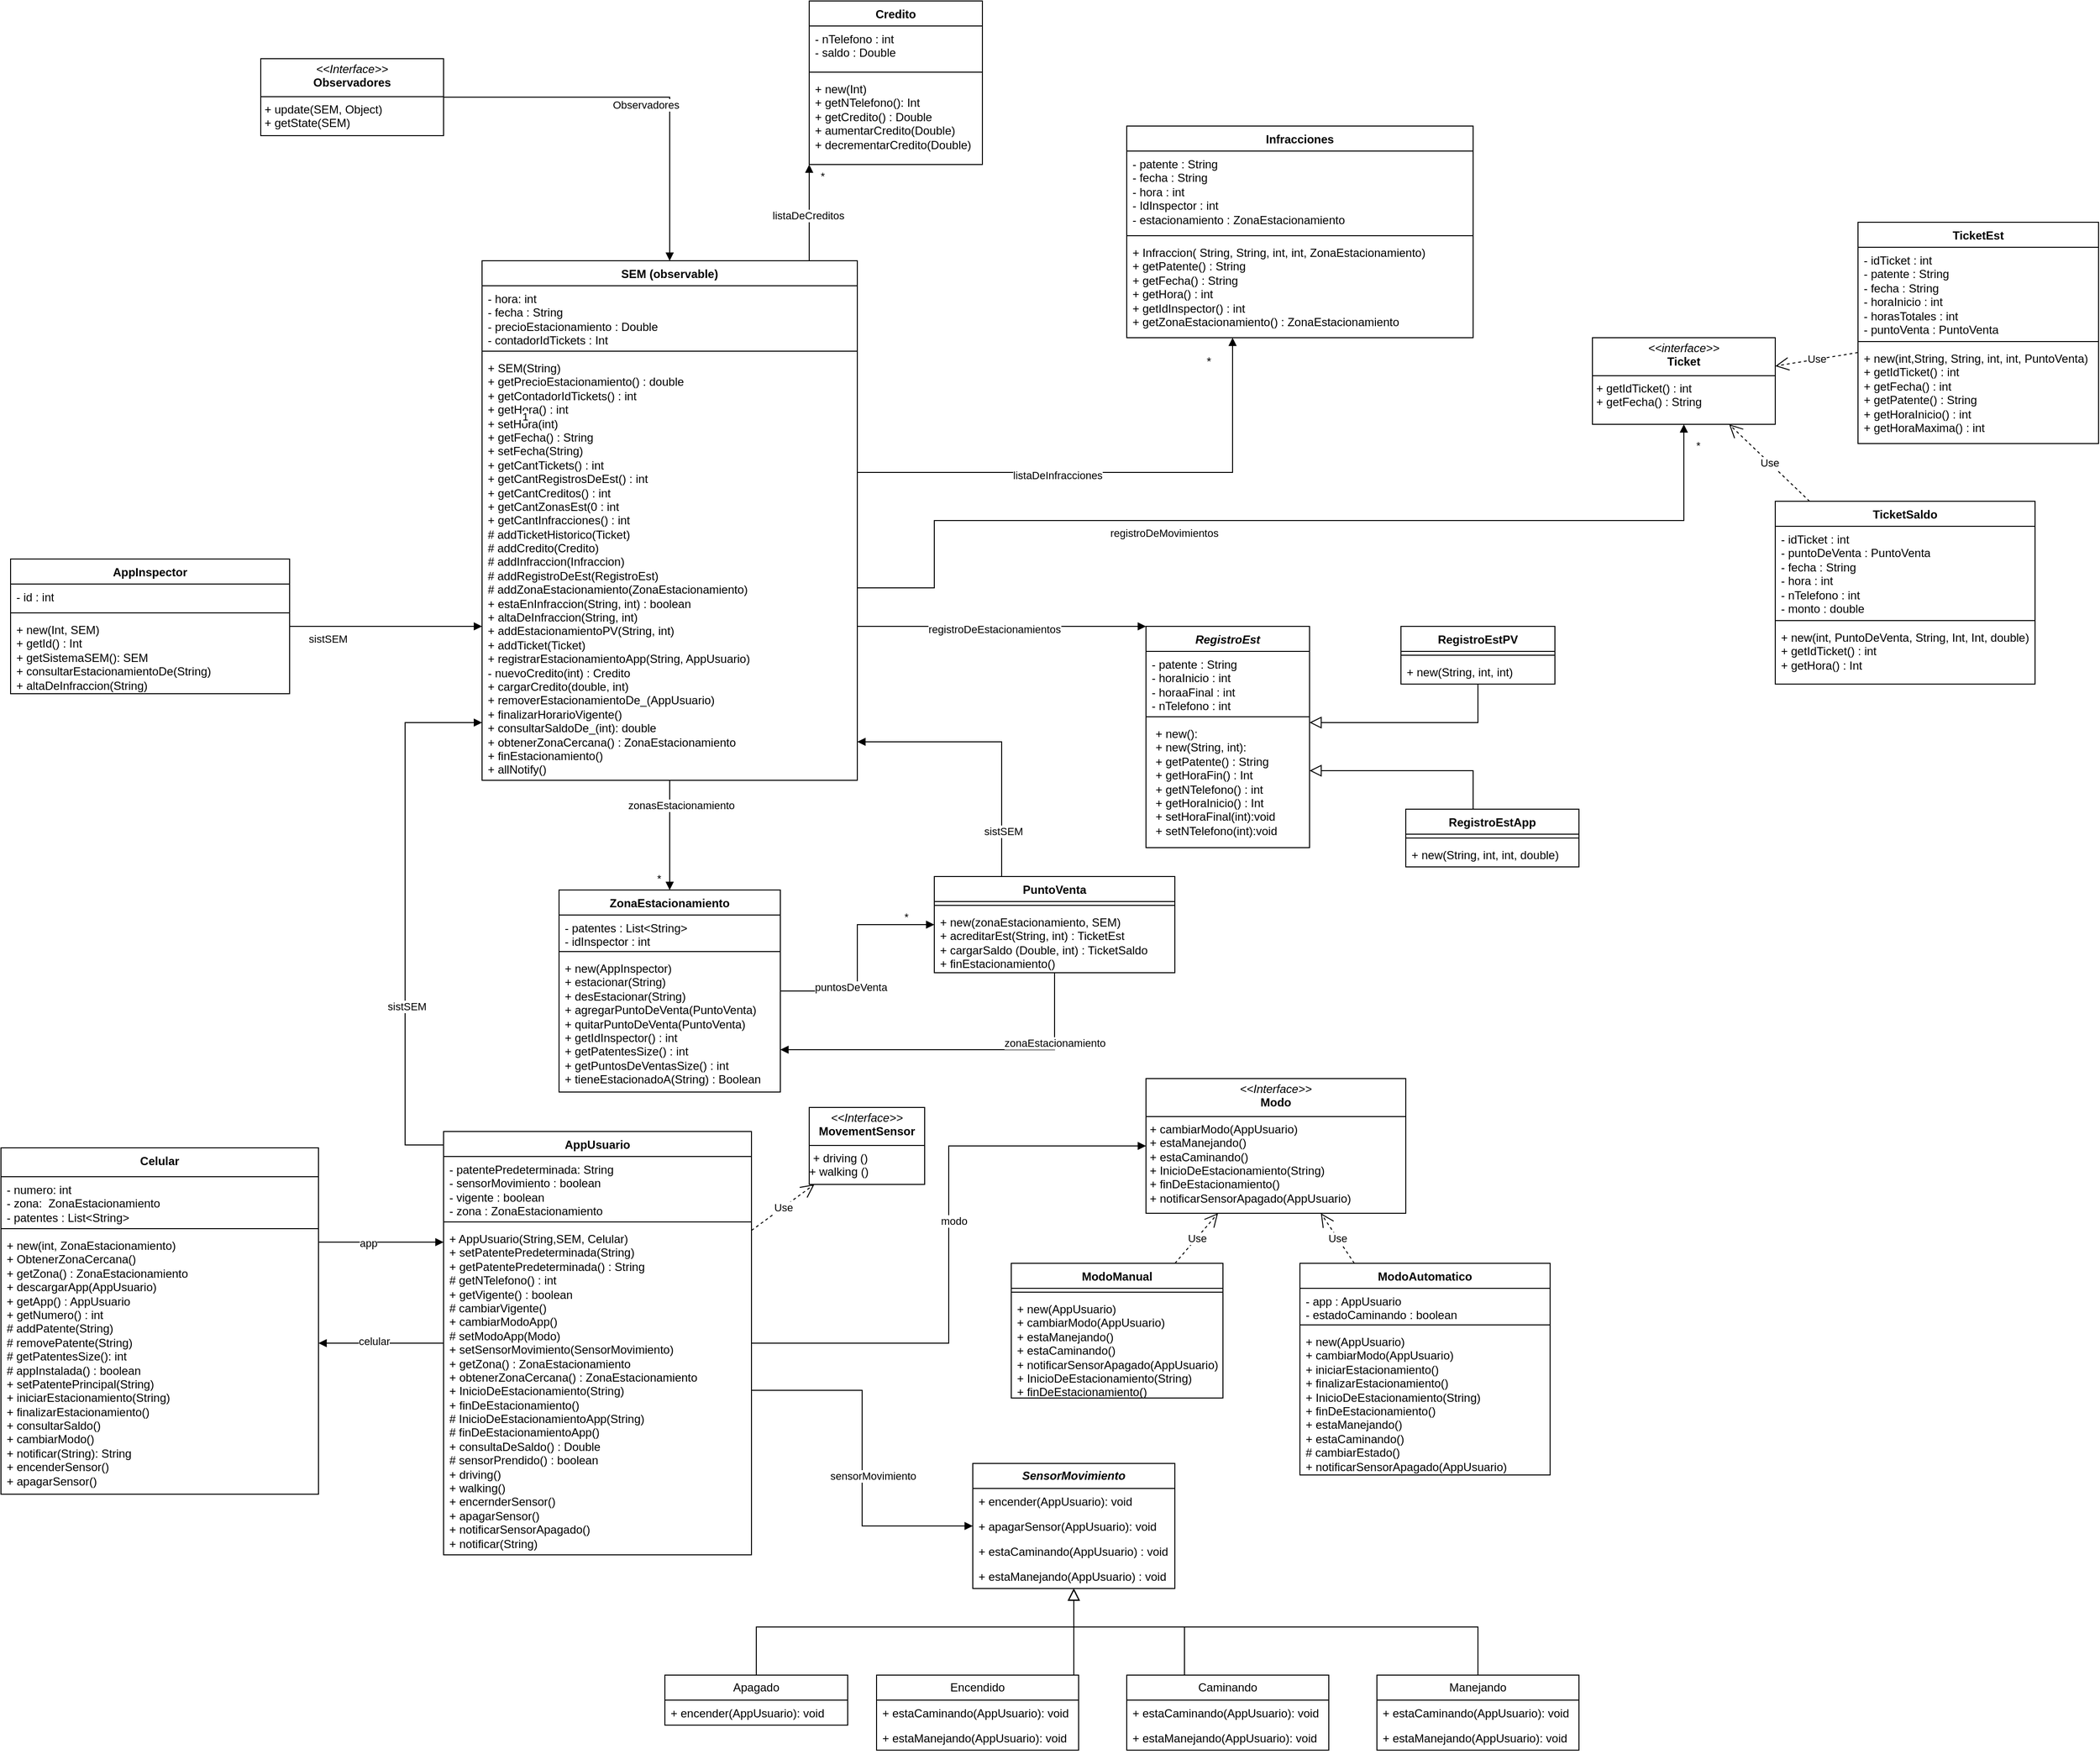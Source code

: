 <mxfile version="24.6.3" type="google">
  <diagram name="Página-1" id="XTu4WGka2R_DLcnF8r3q">
    <mxGraphModel grid="1" page="1" gridSize="10" guides="1" tooltips="1" connect="1" arrows="1" fold="1" pageScale="1" pageWidth="827" pageHeight="1169" math="0" shadow="0">
      <root>
        <mxCell id="0" />
        <mxCell id="1" parent="0" />
        <mxCell id="ymjxS3A1cUJD00krCVP6-1" value="ZonaEstacionamiento" style="swimlane;fontStyle=1;align=center;verticalAlign=top;childLayout=stackLayout;horizontal=1;startSize=26;horizontalStack=0;resizeParent=1;resizeParentMax=0;resizeLast=0;collapsible=1;marginBottom=0;whiteSpace=wrap;html=1;" vertex="1" parent="1">
          <mxGeometry x="580" y="444" width="230" height="210" as="geometry">
            <mxRectangle x="590" y="444" width="160" height="30" as="alternateBounds" />
          </mxGeometry>
        </mxCell>
        <mxCell id="ymjxS3A1cUJD00krCVP6-2" value="&lt;div&gt;&lt;span style=&quot;background-color: initial;&quot;&gt;- patentes : List&amp;lt;String&amp;gt;&amp;nbsp;&lt;/span&gt;&lt;br&gt;&lt;/div&gt;&lt;div&gt;&lt;span style=&quot;background-color: initial;&quot;&gt;- idInspector : int&lt;/span&gt;&lt;/div&gt;" style="text;strokeColor=none;fillColor=none;align=left;verticalAlign=top;spacingLeft=4;spacingRight=4;overflow=hidden;rotatable=0;points=[[0,0.5],[1,0.5]];portConstraint=eastwest;whiteSpace=wrap;html=1;" vertex="1" parent="ymjxS3A1cUJD00krCVP6-1">
          <mxGeometry y="26" width="230" height="34" as="geometry" />
        </mxCell>
        <mxCell id="ymjxS3A1cUJD00krCVP6-3" value="" style="line;strokeWidth=1;fillColor=none;align=left;verticalAlign=middle;spacingTop=-1;spacingLeft=3;spacingRight=3;rotatable=0;labelPosition=right;points=[];portConstraint=eastwest;strokeColor=inherit;" vertex="1" parent="ymjxS3A1cUJD00krCVP6-1">
          <mxGeometry y="60" width="230" height="8" as="geometry" />
        </mxCell>
        <mxCell id="ymjxS3A1cUJD00krCVP6-4" value="&lt;div&gt;+ new(AppInspector)&lt;/div&gt;+ estacionar(String)&lt;div&gt;+ desEstacionar(String)&lt;/div&gt;&lt;div&gt;+ agregarPuntoDeVenta(PuntoVenta)&lt;/div&gt;&lt;div&gt;+ quitarPuntoDeVenta(PuntoVenta)&lt;/div&gt;&lt;div&gt;+ getIdInspector() : int&lt;/div&gt;&lt;div&gt;+ getPatentesSize() : int&lt;/div&gt;&lt;div&gt;+ getPuntosDeVentasSize() : int&lt;/div&gt;&lt;div&gt;+ tieneEstacionadoA(String) : Boolean&amp;nbsp;&lt;/div&gt;" style="text;strokeColor=none;fillColor=none;align=left;verticalAlign=top;spacingLeft=4;spacingRight=4;overflow=hidden;rotatable=0;points=[[0,0.5],[1,0.5]];portConstraint=eastwest;whiteSpace=wrap;html=1;" vertex="1" parent="ymjxS3A1cUJD00krCVP6-1">
          <mxGeometry y="68" width="230" height="142" as="geometry" />
        </mxCell>
        <mxCell id="ymjxS3A1cUJD00krCVP6-5" value="PuntoVenta" style="swimlane;fontStyle=1;align=center;verticalAlign=top;childLayout=stackLayout;horizontal=1;startSize=26;horizontalStack=0;resizeParent=1;resizeParentMax=0;resizeLast=0;collapsible=1;marginBottom=0;whiteSpace=wrap;html=1;" vertex="1" parent="1">
          <mxGeometry x="970" y="430" width="250" height="100" as="geometry">
            <mxRectangle x="970" y="430" width="100" height="30" as="alternateBounds" />
          </mxGeometry>
        </mxCell>
        <mxCell id="ymjxS3A1cUJD00krCVP6-7" value="" style="line;strokeWidth=1;fillColor=none;align=left;verticalAlign=middle;spacingTop=-1;spacingLeft=3;spacingRight=3;rotatable=0;labelPosition=right;points=[];portConstraint=eastwest;strokeColor=inherit;" vertex="1" parent="ymjxS3A1cUJD00krCVP6-5">
          <mxGeometry y="26" width="250" height="8" as="geometry" />
        </mxCell>
        <mxCell id="ymjxS3A1cUJD00krCVP6-8" value="&lt;div&gt;+ new(zonaEstacionamiento, SEM)&lt;/div&gt;+ acreditarEst(String, int) : TicketEst&lt;div&gt;+ cargarSaldo (Double, int) : TicketSaldo&lt;/div&gt;&lt;div&gt;+ finEstacionamiento()&lt;/div&gt;" style="text;strokeColor=none;fillColor=none;align=left;verticalAlign=top;spacingLeft=4;spacingRight=4;overflow=hidden;rotatable=0;points=[[0,0.5],[1,0.5]];portConstraint=eastwest;whiteSpace=wrap;html=1;" vertex="1" parent="ymjxS3A1cUJD00krCVP6-5">
          <mxGeometry y="34" width="250" height="66" as="geometry" />
        </mxCell>
        <mxCell id="ymjxS3A1cUJD00krCVP6-9" value="AppUsuario" style="swimlane;fontStyle=1;align=center;verticalAlign=top;childLayout=stackLayout;horizontal=1;startSize=26;horizontalStack=0;resizeParent=1;resizeParentMax=0;resizeLast=0;collapsible=1;marginBottom=0;whiteSpace=wrap;html=1;" vertex="1" parent="1">
          <mxGeometry x="460" y="695" width="320" height="440" as="geometry">
            <mxRectangle x="480" y="654" width="100" height="30" as="alternateBounds" />
          </mxGeometry>
        </mxCell>
        <mxCell id="ymjxS3A1cUJD00krCVP6-10" value="&lt;div&gt;- patentePredeterminada: String&lt;/div&gt;&lt;div&gt;- sensorMovimiento : boolean&lt;/div&gt;&lt;div&gt;- vigente : boolean&lt;/div&gt;&lt;div&gt;- zona : ZonaEstacionamiento&lt;/div&gt;" style="text;strokeColor=none;fillColor=none;align=left;verticalAlign=top;spacingLeft=4;spacingRight=4;overflow=hidden;rotatable=0;points=[[0,0.5],[1,0.5]];portConstraint=eastwest;whiteSpace=wrap;html=1;" vertex="1" parent="ymjxS3A1cUJD00krCVP6-9">
          <mxGeometry y="26" width="320" height="64" as="geometry" />
        </mxCell>
        <mxCell id="ymjxS3A1cUJD00krCVP6-11" value="" style="line;strokeWidth=1;fillColor=none;align=left;verticalAlign=middle;spacingTop=-1;spacingLeft=3;spacingRight=3;rotatable=0;labelPosition=right;points=[];portConstraint=eastwest;strokeColor=inherit;" vertex="1" parent="ymjxS3A1cUJD00krCVP6-9">
          <mxGeometry y="90" width="320" height="8" as="geometry" />
        </mxCell>
        <mxCell id="ymjxS3A1cUJD00krCVP6-12" value="+ AppUsuario(String,SEM, Celular)&amp;nbsp;&lt;div&gt;&lt;div&gt;+ setPatentePredeterminada(String)&lt;/div&gt;&lt;div&gt;+ getPatentePredeterminada() : String&lt;/div&gt;&lt;div&gt;# getNTelefono() : int&amp;nbsp;&lt;/div&gt;&lt;div&gt;+ getVigente() : boolean&lt;/div&gt;&lt;div&gt;# cambiarVigente()&lt;/div&gt;&lt;div&gt;+ cambiarModoApp()&amp;nbsp;&lt;br&gt;&lt;/div&gt;&lt;div&gt;# setModoApp(Modo)&lt;/div&gt;&lt;div&gt;+ setSensorMovimiento(SensorMovimiento)&lt;/div&gt;&lt;div&gt;+ getZona() : ZonaEstacionamiento&lt;/div&gt;&lt;div&gt;+ obtenerZonaCercana() : ZonaEstacionamiento&lt;/div&gt;&lt;div&gt;+ InicioDeEstacionamiento(String)&lt;br&gt;+ finDeEstacionamiento()&amp;nbsp;&lt;/div&gt;&lt;div&gt;# InicioDeEstacionamientoApp(String)&lt;br&gt;# finDeEstacionamientoApp()&amp;nbsp;&lt;br&gt;&lt;div&gt;&lt;div&gt;+ consultaDeSaldo() : Double&lt;/div&gt;&lt;div&gt;# sensorPrendido() : boolean&lt;/div&gt;&lt;div&gt;+ driving()&lt;/div&gt;&lt;div&gt;+ walking()&lt;/div&gt;&lt;div&gt;+ encernderSensor()&lt;/div&gt;&lt;div&gt;+ apagarSensor()&lt;/div&gt;&lt;div&gt;+ notificarSensorApagado()&lt;/div&gt;&lt;div&gt;+ notificar(String)&lt;/div&gt;&lt;div&gt;&lt;br&gt;&lt;/div&gt;&lt;div&gt;&lt;br&gt;&lt;/div&gt;&lt;div&gt;&lt;br&gt;&lt;/div&gt;&lt;/div&gt;&lt;/div&gt;&lt;/div&gt;" style="text;strokeColor=none;fillColor=none;align=left;verticalAlign=top;spacingLeft=4;spacingRight=4;overflow=hidden;rotatable=0;points=[[0,0.5],[1,0.5]];portConstraint=eastwest;whiteSpace=wrap;html=1;" vertex="1" parent="ymjxS3A1cUJD00krCVP6-9">
          <mxGeometry y="98" width="320" height="342" as="geometry" />
        </mxCell>
        <mxCell id="ymjxS3A1cUJD00krCVP6-13" value="SEM (observable)" style="swimlane;fontStyle=1;align=center;verticalAlign=top;childLayout=stackLayout;horizontal=1;startSize=26;horizontalStack=0;resizeParent=1;resizeParentMax=0;resizeLast=0;collapsible=1;marginBottom=0;whiteSpace=wrap;html=1;" vertex="1" parent="1">
          <mxGeometry x="500" y="-210" width="390" height="540" as="geometry" />
        </mxCell>
        <mxCell id="ymjxS3A1cUJD00krCVP6-14" value="&lt;div&gt;&lt;span style=&quot;background-color: initial;&quot;&gt;- hora: int&lt;/span&gt;&lt;br&gt;&lt;/div&gt;&lt;div&gt;- fecha : String&lt;/div&gt;&lt;div&gt;- precioEstacionamiento : Double&lt;/div&gt;&lt;div&gt;- contadorIdTickets : Int&lt;/div&gt;&lt;div&gt;&amp;nbsp;&lt;/div&gt;&lt;div&gt;&lt;br&gt;&lt;/div&gt;&lt;div&gt;&lt;span style=&quot;background-color: initial;&quot;&gt;&lt;br&gt;&lt;/span&gt;&lt;br&gt;&lt;/div&gt;" style="text;strokeColor=none;fillColor=none;align=left;verticalAlign=top;spacingLeft=4;spacingRight=4;overflow=hidden;rotatable=0;points=[[0,0.5],[1,0.5]];portConstraint=eastwest;whiteSpace=wrap;html=1;" vertex="1" parent="ymjxS3A1cUJD00krCVP6-13">
          <mxGeometry y="26" width="390" height="64" as="geometry" />
        </mxCell>
        <mxCell id="ymjxS3A1cUJD00krCVP6-15" value="" style="line;strokeWidth=1;fillColor=none;align=left;verticalAlign=middle;spacingTop=-1;spacingLeft=3;spacingRight=3;rotatable=0;labelPosition=right;points=[];portConstraint=eastwest;strokeColor=inherit;" vertex="1" parent="ymjxS3A1cUJD00krCVP6-13">
          <mxGeometry y="90" width="390" height="8" as="geometry" />
        </mxCell>
        <mxCell id="ymjxS3A1cUJD00krCVP6-16" value="&lt;div&gt;+ SEM(String)&lt;/div&gt;&lt;div&gt;+ getPrecioEstacionamiento() : double&lt;/div&gt;&lt;div&gt;+ getContadorIdTickets() : int&lt;/div&gt;&lt;div&gt;+ getHora() : int&lt;/div&gt;&lt;div&gt;+ setHora(int)&lt;br&gt;&lt;/div&gt;&lt;div&gt;+ getFecha() : String&lt;/div&gt;&lt;div&gt;+ setFecha(String)&lt;/div&gt;&lt;div&gt;+ getCantTickets() : int&lt;/div&gt;&lt;div&gt;+ getCantRegistrosDeEst() : int&lt;/div&gt;&lt;div&gt;+ getCantCreditos() : int&lt;/div&gt;&lt;div&gt;+ getCantZonasEst(0 : int&lt;/div&gt;&lt;div&gt;+ getCantInfracciones() : int&lt;/div&gt;&lt;div&gt;# addTicketHistorico(Ticket)&lt;/div&gt;&lt;div&gt;# addCredito(Credito)&lt;/div&gt;&lt;div&gt;# addInfraccion(Infraccion)&lt;/div&gt;&lt;div&gt;# addRegistroDeEst(RegistroEst)&lt;/div&gt;&lt;div&gt;# addZonaEstacionamiento(ZonaEstacionamiento)&lt;/div&gt;&lt;div&gt;+ estaEnInfraccion(String, int) : boolean&lt;/div&gt;&lt;div&gt;+ altaDeInfraccion(String, int)&lt;/div&gt;&lt;div&gt;+ addEstacionamientoPV(String, int)&lt;/div&gt;&lt;div&gt;+ addTicket(Ticket)&lt;/div&gt;&lt;div&gt;+ registrarEstacionamientoApp(String, AppUsuario)&lt;/div&gt;&lt;div&gt;- nuevoCredito(int) : Credito&lt;/div&gt;&lt;div&gt;+ cargarCredito(double, int)&lt;/div&gt;&lt;div&gt;+ removerEstacionamientoDe_(AppUsuario)&lt;/div&gt;&lt;div&gt;+ finalizarHorarioVigente()&lt;/div&gt;&lt;div&gt;+ consultarSaldoDe_(int): double&lt;/div&gt;&lt;div&gt;+ obtenerZonaCercana() : ZonaEstacionamiento&lt;/div&gt;&lt;div&gt;+ finEstacionamiento()&lt;/div&gt;&lt;div&gt;+ allNotify()&lt;/div&gt;" style="text;strokeColor=none;fillColor=none;align=left;verticalAlign=top;spacingLeft=4;spacingRight=4;overflow=hidden;rotatable=0;points=[[0,0.5],[1,0.5]];portConstraint=eastwest;whiteSpace=wrap;html=1;" vertex="1" parent="ymjxS3A1cUJD00krCVP6-13">
          <mxGeometry y="98" width="390" height="442" as="geometry" />
        </mxCell>
        <mxCell id="ymjxS3A1cUJD00krCVP6-26" value="Infracciones" style="swimlane;fontStyle=1;align=center;verticalAlign=top;childLayout=stackLayout;horizontal=1;startSize=26;horizontalStack=0;resizeParent=1;resizeParentMax=0;resizeLast=0;collapsible=1;marginBottom=0;whiteSpace=wrap;html=1;" vertex="1" parent="1">
          <mxGeometry x="1170" y="-350" width="360" height="220" as="geometry">
            <mxRectangle x="1061" y="-100" width="110" height="30" as="alternateBounds" />
          </mxGeometry>
        </mxCell>
        <mxCell id="ymjxS3A1cUJD00krCVP6-27" value="&lt;div&gt;- patente : String&lt;/div&gt;&lt;div&gt;&lt;span style=&quot;background-color: initial;&quot;&gt;- fecha : String&amp;nbsp;&lt;/span&gt;&lt;/div&gt;&lt;div&gt;- hora : int&lt;/div&gt;&lt;div&gt;- IdInspector : int&lt;/div&gt;&lt;div&gt;- estacionamiento : ZonaEstacionamiento&lt;/div&gt;" style="text;strokeColor=none;fillColor=none;align=left;verticalAlign=top;spacingLeft=4;spacingRight=4;overflow=hidden;rotatable=0;points=[[0,0.5],[1,0.5]];portConstraint=eastwest;whiteSpace=wrap;html=1;" vertex="1" parent="ymjxS3A1cUJD00krCVP6-26">
          <mxGeometry y="26" width="360" height="84" as="geometry" />
        </mxCell>
        <mxCell id="ymjxS3A1cUJD00krCVP6-28" value="" style="line;strokeWidth=1;fillColor=none;align=left;verticalAlign=middle;spacingTop=-1;spacingLeft=3;spacingRight=3;rotatable=0;labelPosition=right;points=[];portConstraint=eastwest;strokeColor=inherit;" vertex="1" parent="ymjxS3A1cUJD00krCVP6-26">
          <mxGeometry y="110" width="360" height="8" as="geometry" />
        </mxCell>
        <mxCell id="ymjxS3A1cUJD00krCVP6-29" value="+ Infraccion( String, String, int, int, ZonaEstacionamiento)&lt;div&gt;+ getPatente() : String&lt;/div&gt;&lt;div&gt;+ getFecha() : String&lt;/div&gt;&lt;div&gt;+ getHora() : int&lt;/div&gt;&lt;div&gt;+ getIdInspector() : int&lt;/div&gt;&lt;div&gt;+ getZonaEstacionamiento() : ZonaEstacionamiento&lt;/div&gt;" style="text;strokeColor=none;fillColor=none;align=left;verticalAlign=top;spacingLeft=4;spacingRight=4;overflow=hidden;rotatable=0;points=[[0,0.5],[1,0.5]];portConstraint=eastwest;whiteSpace=wrap;html=1;" vertex="1" parent="ymjxS3A1cUJD00krCVP6-26">
          <mxGeometry y="118" width="360" height="102" as="geometry" />
        </mxCell>
        <mxCell id="ymjxS3A1cUJD00krCVP6-56" value="Celular" style="swimlane;fontStyle=1;align=center;verticalAlign=top;childLayout=stackLayout;horizontal=1;startSize=30;horizontalStack=0;resizeParent=1;resizeParentMax=0;resizeLast=0;collapsible=1;marginBottom=0;whiteSpace=wrap;html=1;" vertex="1" parent="1">
          <mxGeometry y="712" width="330" height="360" as="geometry">
            <mxRectangle y="712" width="80" height="30" as="alternateBounds" />
          </mxGeometry>
        </mxCell>
        <mxCell id="ymjxS3A1cUJD00krCVP6-57" value="- numero: int&lt;div&gt;- zona:&amp;nbsp; ZonaEstacionamiento&lt;/div&gt;&lt;div&gt;- patentes : List&amp;lt;String&amp;gt;&lt;/div&gt;" style="text;strokeColor=none;fillColor=none;align=left;verticalAlign=top;spacingLeft=4;spacingRight=4;overflow=hidden;rotatable=0;points=[[0,0.5],[1,0.5]];portConstraint=eastwest;whiteSpace=wrap;html=1;" vertex="1" parent="ymjxS3A1cUJD00krCVP6-56">
          <mxGeometry y="30" width="330" height="50" as="geometry" />
        </mxCell>
        <mxCell id="ymjxS3A1cUJD00krCVP6-58" value="" style="line;strokeWidth=1;fillColor=none;align=left;verticalAlign=middle;spacingTop=-1;spacingLeft=3;spacingRight=3;rotatable=0;labelPosition=right;points=[];portConstraint=eastwest;strokeColor=inherit;" vertex="1" parent="ymjxS3A1cUJD00krCVP6-56">
          <mxGeometry y="80" width="330" height="8" as="geometry" />
        </mxCell>
        <mxCell id="ymjxS3A1cUJD00krCVP6-59" value="+ new(int, ZonaEstacionamiento)&lt;div&gt;+ ObtenerZonaCercana()&lt;/div&gt;&lt;div&gt;+ getZona() : ZonaEstacionamiento&lt;/div&gt;&lt;div&gt;+ descargarApp(AppUsuario)&lt;/div&gt;&lt;div&gt;+ getApp() : AppUsuario&lt;/div&gt;&lt;div&gt;+ getNumero() : int&lt;/div&gt;&lt;div&gt;# addPatente(String)&amp;nbsp;&lt;/div&gt;&lt;div&gt;# removePatente(String)&lt;/div&gt;&lt;div&gt;# getPatentesSize(): int&lt;/div&gt;&lt;div&gt;# appInstalada() : boolean&lt;/div&gt;&lt;div&gt;+ setPatentePrincipal(String)&lt;/div&gt;&lt;div&gt;+ iniciarEstacionamiento(String)&amp;nbsp;&lt;/div&gt;&lt;div&gt;+ finalizarEstacionamiento()&lt;/div&gt;&lt;div&gt;+ consultarSaldo()&lt;/div&gt;&lt;div&gt;+ cambiarModo()&lt;/div&gt;&lt;div&gt;+ notificar(String): String&lt;/div&gt;&lt;div&gt;+ encenderSensor()&lt;/div&gt;&lt;div&gt;+ apagarSensor()&lt;/div&gt;&lt;div&gt;&lt;br&gt;&lt;/div&gt;" style="text;strokeColor=none;fillColor=none;align=left;verticalAlign=top;spacingLeft=4;spacingRight=4;overflow=hidden;rotatable=0;points=[[0,0.5],[1,0.5]];portConstraint=eastwest;whiteSpace=wrap;html=1;" vertex="1" parent="ymjxS3A1cUJD00krCVP6-56">
          <mxGeometry y="88" width="330" height="272" as="geometry" />
        </mxCell>
        <mxCell id="ymjxS3A1cUJD00krCVP6-62" value="app" style="endArrow=block;endFill=1;html=1;edgeStyle=orthogonalEdgeStyle;align=left;verticalAlign=top;rounded=0;" edge="1" parent="1" source="ymjxS3A1cUJD00krCVP6-56" target="ymjxS3A1cUJD00krCVP6-9">
          <mxGeometry x="-0.375" y="12" relative="1" as="geometry">
            <mxPoint x="240" y="557" as="sourcePoint" />
            <mxPoint x="280" y="870" as="targetPoint" />
            <mxPoint as="offset" />
            <Array as="points">
              <mxPoint x="440" y="810" />
              <mxPoint x="440" y="810" />
            </Array>
          </mxGeometry>
        </mxCell>
        <mxCell id="ymjxS3A1cUJD00krCVP6-104" value="ModoAutomatico" style="swimlane;fontStyle=1;align=center;verticalAlign=top;childLayout=stackLayout;horizontal=1;startSize=26;horizontalStack=0;resizeParent=1;resizeParentMax=0;resizeLast=0;collapsible=1;marginBottom=0;whiteSpace=wrap;html=1;" vertex="1" parent="1">
          <mxGeometry x="1350" y="832" width="260" height="220" as="geometry">
            <mxRectangle x="1270" y="940" width="130" height="30" as="alternateBounds" />
          </mxGeometry>
        </mxCell>
        <mxCell id="ymjxS3A1cUJD00krCVP6-105" value="- app : AppUsuario&lt;div&gt;- estadoCaminando : boolean&lt;/div&gt;" style="text;strokeColor=none;fillColor=none;align=left;verticalAlign=top;spacingLeft=4;spacingRight=4;overflow=hidden;rotatable=0;points=[[0,0.5],[1,0.5]];portConstraint=eastwest;whiteSpace=wrap;html=1;" vertex="1" parent="ymjxS3A1cUJD00krCVP6-104">
          <mxGeometry y="26" width="260" height="34" as="geometry" />
        </mxCell>
        <mxCell id="ymjxS3A1cUJD00krCVP6-106" value="" style="line;strokeWidth=1;fillColor=none;align=left;verticalAlign=middle;spacingTop=-1;spacingLeft=3;spacingRight=3;rotatable=0;labelPosition=right;points=[];portConstraint=eastwest;strokeColor=inherit;" vertex="1" parent="ymjxS3A1cUJD00krCVP6-104">
          <mxGeometry y="60" width="260" height="8" as="geometry" />
        </mxCell>
        <mxCell id="ymjxS3A1cUJD00krCVP6-107" value="&lt;div&gt;+ new(AppUsuario)&lt;/div&gt;+ cambiarModo(AppUsuario)&lt;div&gt;+ iniciarEstacionamiento()&lt;/div&gt;&lt;div&gt;+ finalizarEstacionamiento()&lt;/div&gt;&lt;div&gt;+ InicioDeEstacionamiento(String)&lt;br&gt;+ finDeEstacionamiento()&amp;nbsp;&lt;br&gt;&lt;/div&gt;&lt;div&gt;+ estaManejando()&lt;/div&gt;&lt;div&gt;+ estaCaminando()&lt;/div&gt;&lt;div&gt;# cambiarEstado()&lt;/div&gt;&lt;div&gt;+ notificarSensorApagado(AppUsuario)&lt;/div&gt;" style="text;strokeColor=none;fillColor=none;align=left;verticalAlign=top;spacingLeft=4;spacingRight=4;overflow=hidden;rotatable=0;points=[[0,0.5],[1,0.5]];portConstraint=eastwest;whiteSpace=wrap;html=1;" vertex="1" parent="ymjxS3A1cUJD00krCVP6-104">
          <mxGeometry y="68" width="260" height="152" as="geometry" />
        </mxCell>
        <mxCell id="ymjxS3A1cUJD00krCVP6-108" value="ModoManual" style="swimlane;fontStyle=1;align=center;verticalAlign=top;childLayout=stackLayout;horizontal=1;startSize=26;horizontalStack=0;resizeParent=1;resizeParentMax=0;resizeLast=0;collapsible=1;marginBottom=0;whiteSpace=wrap;html=1;" vertex="1" parent="1">
          <mxGeometry x="1050" y="832" width="220" height="140" as="geometry">
            <mxRectangle x="1010" y="940" width="110" height="30" as="alternateBounds" />
          </mxGeometry>
        </mxCell>
        <mxCell id="ymjxS3A1cUJD00krCVP6-110" value="" style="line;strokeWidth=1;fillColor=none;align=left;verticalAlign=middle;spacingTop=-1;spacingLeft=3;spacingRight=3;rotatable=0;labelPosition=right;points=[];portConstraint=eastwest;strokeColor=inherit;" vertex="1" parent="ymjxS3A1cUJD00krCVP6-108">
          <mxGeometry y="26" width="220" height="8" as="geometry" />
        </mxCell>
        <mxCell id="ymjxS3A1cUJD00krCVP6-111" value="&lt;div&gt;+ new(AppUsuario)&lt;/div&gt;+ cambiarModo(AppUsuario)&amp;nbsp;&lt;div&gt;+ estaManejando()&lt;/div&gt;&lt;div&gt;+ estaCaminando()&lt;/div&gt;&lt;div&gt;+ notificarSensorApagado(AppUsuario)&lt;/div&gt;&lt;div&gt;+ InicioDeEstacionamiento(String)&lt;br&gt;+ finDeEstacionamiento()&amp;nbsp;&lt;br&gt;&lt;/div&gt;&lt;div&gt;&lt;br&gt;&lt;/div&gt;" style="text;strokeColor=none;fillColor=none;align=left;verticalAlign=top;spacingLeft=4;spacingRight=4;overflow=hidden;rotatable=0;points=[[0,0.5],[1,0.5]];portConstraint=eastwest;whiteSpace=wrap;html=1;" vertex="1" parent="ymjxS3A1cUJD00krCVP6-108">
          <mxGeometry y="34" width="220" height="106" as="geometry" />
        </mxCell>
        <mxCell id="ymjxS3A1cUJD00krCVP6-114" value="Use" style="endArrow=open;endSize=12;dashed=1;html=1;rounded=0;" edge="1" parent="1" source="ymjxS3A1cUJD00krCVP6-104" target="2Z8lgZ3xPC7rbtyNmIxr-1">
          <mxGeometry width="160" relative="1" as="geometry">
            <mxPoint x="890" y="900" as="sourcePoint" />
            <mxPoint x="1030" y="724.1" as="targetPoint" />
          </mxGeometry>
        </mxCell>
        <mxCell id="ymjxS3A1cUJD00krCVP6-117" value="Use" style="endArrow=open;endSize=12;dashed=1;html=1;rounded=0;" edge="1" parent="1" source="ymjxS3A1cUJD00krCVP6-108" target="2Z8lgZ3xPC7rbtyNmIxr-1">
          <mxGeometry width="160" relative="1" as="geometry">
            <mxPoint x="1080" y="845" as="sourcePoint" />
            <mxPoint x="1006.667" y="770" as="targetPoint" />
          </mxGeometry>
        </mxCell>
        <mxCell id="ymjxS3A1cUJD00krCVP6-118" value="modo" style="endArrow=block;endFill=1;html=1;edgeStyle=orthogonalEdgeStyle;align=left;verticalAlign=top;rounded=0;" edge="1" parent="1" source="ymjxS3A1cUJD00krCVP6-9" target="2Z8lgZ3xPC7rbtyNmIxr-1">
          <mxGeometry x="0.122" y="10" relative="1" as="geometry">
            <mxPoint x="540" y="968.25" as="sourcePoint" />
            <mxPoint x="975" y="720" as="targetPoint" />
            <mxPoint as="offset" />
          </mxGeometry>
        </mxCell>
        <mxCell id="ymjxS3A1cUJD00krCVP6-125" value="AppInspector" style="swimlane;fontStyle=1;align=center;verticalAlign=top;childLayout=stackLayout;horizontal=1;startSize=26;horizontalStack=0;resizeParent=1;resizeParentMax=0;resizeLast=0;collapsible=1;marginBottom=0;whiteSpace=wrap;html=1;" vertex="1" parent="1">
          <mxGeometry x="10" y="100" width="290" height="140" as="geometry">
            <mxRectangle x="10" y="100" width="110" height="30" as="alternateBounds" />
          </mxGeometry>
        </mxCell>
        <mxCell id="ymjxS3A1cUJD00krCVP6-126" value="- id : int" style="text;strokeColor=none;fillColor=none;align=left;verticalAlign=top;spacingLeft=4;spacingRight=4;overflow=hidden;rotatable=0;points=[[0,0.5],[1,0.5]];portConstraint=eastwest;whiteSpace=wrap;html=1;" vertex="1" parent="ymjxS3A1cUJD00krCVP6-125">
          <mxGeometry y="26" width="290" height="26" as="geometry" />
        </mxCell>
        <mxCell id="ymjxS3A1cUJD00krCVP6-127" value="" style="line;strokeWidth=1;fillColor=none;align=left;verticalAlign=middle;spacingTop=-1;spacingLeft=3;spacingRight=3;rotatable=0;labelPosition=right;points=[];portConstraint=eastwest;strokeColor=inherit;" vertex="1" parent="ymjxS3A1cUJD00krCVP6-125">
          <mxGeometry y="52" width="290" height="8" as="geometry" />
        </mxCell>
        <mxCell id="ymjxS3A1cUJD00krCVP6-128" value="&lt;div&gt;+ new(Int, SEM)&lt;/div&gt;&lt;div&gt;+ getId() : Int&lt;/div&gt;&lt;div&gt;+ getSistemaSEM(): SEM&amp;nbsp;&lt;/div&gt;+ consultarEstacionamientoDe(String)&lt;div&gt;+ altaDeInfraccion(String)&lt;/div&gt;" style="text;strokeColor=none;fillColor=none;align=left;verticalAlign=top;spacingLeft=4;spacingRight=4;overflow=hidden;rotatable=0;points=[[0,0.5],[1,0.5]];portConstraint=eastwest;whiteSpace=wrap;html=1;" vertex="1" parent="ymjxS3A1cUJD00krCVP6-125">
          <mxGeometry y="60" width="290" height="80" as="geometry" />
        </mxCell>
        <mxCell id="kQ1EB0cBo9DeVX5bIxho-15" value="puntosDeVenta" style="endArrow=block;endFill=1;html=1;edgeStyle=orthogonalEdgeStyle;align=left;verticalAlign=top;rounded=0;" edge="1" parent="1" source="ymjxS3A1cUJD00krCVP6-1" target="ymjxS3A1cUJD00krCVP6-5">
          <mxGeometry x="-0.701" y="17" relative="1" as="geometry">
            <mxPoint x="870" y="450" as="sourcePoint" />
            <mxPoint x="1030" y="450" as="targetPoint" />
            <mxPoint as="offset" />
          </mxGeometry>
        </mxCell>
        <mxCell id="kQ1EB0cBo9DeVX5bIxho-16" value="*" style="edgeLabel;resizable=0;html=1;align=left;verticalAlign=bottom;" connectable="0" vertex="1" parent="kQ1EB0cBo9DeVX5bIxho-15">
          <mxGeometry x="-1" relative="1" as="geometry">
            <mxPoint x="127" y="-69" as="offset" />
          </mxGeometry>
        </mxCell>
        <mxCell id="3sAxBhhQF27HXUwX9-L7-9" value="sistSEM" style="endArrow=block;endFill=1;html=1;edgeStyle=orthogonalEdgeStyle;align=left;verticalAlign=top;rounded=0;" edge="1" parent="1" source="ymjxS3A1cUJD00krCVP6-125" target="ymjxS3A1cUJD00krCVP6-13">
          <mxGeometry x="-0.818" relative="1" as="geometry">
            <mxPoint x="300" y="400" as="sourcePoint" />
            <mxPoint x="340" y="330" as="targetPoint" />
            <Array as="points">
              <mxPoint x="420" y="170" />
              <mxPoint x="420" y="170" />
            </Array>
            <mxPoint as="offset" />
          </mxGeometry>
        </mxCell>
        <mxCell id="3sAxBhhQF27HXUwX9-L7-10" value="1" style="edgeLabel;resizable=0;html=1;align=left;verticalAlign=bottom;" connectable="0" vertex="1" parent="3sAxBhhQF27HXUwX9-L7-9">
          <mxGeometry x="-1" relative="1" as="geometry">
            <mxPoint x="240" y="-210" as="offset" />
          </mxGeometry>
        </mxCell>
        <mxCell id="3sAxBhhQF27HXUwX9-L7-15" value="registroDeMovimientos" style="endArrow=block;endFill=1;html=1;edgeStyle=orthogonalEdgeStyle;align=left;verticalAlign=top;rounded=0;" edge="1" parent="1" source="ymjxS3A1cUJD00krCVP6-13" target="4HrX2eV04-CmK9RbwNsA-24">
          <mxGeometry x="-0.358" relative="1" as="geometry">
            <mxPoint x="820" y="420" as="sourcePoint" />
            <mxPoint x="1075" y="287" as="targetPoint" />
            <Array as="points">
              <mxPoint x="970" y="130" />
              <mxPoint x="970" y="60" />
            </Array>
            <mxPoint as="offset" />
          </mxGeometry>
        </mxCell>
        <mxCell id="3sAxBhhQF27HXUwX9-L7-16" value="*" style="edgeLabel;resizable=0;html=1;align=left;verticalAlign=bottom;" connectable="0" vertex="1" parent="3sAxBhhQF27HXUwX9-L7-15">
          <mxGeometry x="-1" relative="1" as="geometry">
            <mxPoint x="870" y="-140" as="offset" />
          </mxGeometry>
        </mxCell>
        <mxCell id="3sAxBhhQF27HXUwX9-L7-5" value="sistSEM" style="endArrow=block;endFill=1;html=1;edgeStyle=orthogonalEdgeStyle;align=left;verticalAlign=top;rounded=0;" edge="1" parent="1" source="ymjxS3A1cUJD00krCVP6-9" target="ymjxS3A1cUJD00krCVP6-13">
          <mxGeometry x="-0.296" y="20" relative="1" as="geometry">
            <mxPoint x="390" y="699" as="sourcePoint" />
            <mxPoint x="490" y="349" as="targetPoint" />
            <Array as="points">
              <mxPoint x="420" y="709" />
              <mxPoint x="420" y="270" />
            </Array>
            <mxPoint as="offset" />
          </mxGeometry>
        </mxCell>
        <mxCell id="3sAxBhhQF27HXUwX9-L7-37" value="zonasEstacionamiento" style="endArrow=block;endFill=1;html=1;edgeStyle=orthogonalEdgeStyle;align=left;verticalAlign=top;rounded=0;" edge="1" parent="1" source="ymjxS3A1cUJD00krCVP6-13" target="ymjxS3A1cUJD00krCVP6-1">
          <mxGeometry x="-0.77" y="-45" relative="1" as="geometry">
            <mxPoint x="1100" y="370" as="sourcePoint" />
            <mxPoint x="1260" y="370" as="targetPoint" />
            <mxPoint as="offset" />
          </mxGeometry>
        </mxCell>
        <mxCell id="3sAxBhhQF27HXUwX9-L7-38" value="*" style="edgeLabel;resizable=0;html=1;align=left;verticalAlign=bottom;" connectable="0" vertex="1" parent="3sAxBhhQF27HXUwX9-L7-37">
          <mxGeometry x="-1" relative="1" as="geometry">
            <mxPoint x="-15" y="110" as="offset" />
          </mxGeometry>
        </mxCell>
        <mxCell id="3sAxBhhQF27HXUwX9-L7-39" value="sistSEM" style="endArrow=block;endFill=1;html=1;edgeStyle=orthogonalEdgeStyle;align=left;verticalAlign=top;rounded=0;" edge="1" parent="1" source="ymjxS3A1cUJD00krCVP6-5" target="ymjxS3A1cUJD00krCVP6-13">
          <mxGeometry x="-0.583" y="20" relative="1" as="geometry">
            <mxPoint x="1050" y="370" as="sourcePoint" />
            <mxPoint x="1210" y="370" as="targetPoint" />
            <Array as="points">
              <mxPoint x="1040" y="290" />
            </Array>
            <mxPoint as="offset" />
          </mxGeometry>
        </mxCell>
        <mxCell id="3sAxBhhQF27HXUwX9-L7-41" value="zonaEstacionamiento" style="endArrow=block;endFill=1;html=1;edgeStyle=orthogonalEdgeStyle;align=left;verticalAlign=top;rounded=0;" edge="1" parent="1" source="ymjxS3A1cUJD00krCVP6-5" target="ymjxS3A1cUJD00krCVP6-1">
          <mxGeometry x="-0.265" y="-20" relative="1" as="geometry">
            <mxPoint x="870" y="640" as="sourcePoint" />
            <mxPoint x="1030" y="640" as="targetPoint" />
            <Array as="points">
              <mxPoint x="1095" y="610" />
            </Array>
            <mxPoint as="offset" />
          </mxGeometry>
        </mxCell>
        <mxCell id="4HrX2eV04-CmK9RbwNsA-1" value="TicketSaldo" style="swimlane;fontStyle=1;align=center;verticalAlign=top;childLayout=stackLayout;horizontal=1;startSize=26;horizontalStack=0;resizeParent=1;resizeParentMax=0;resizeLast=0;collapsible=1;marginBottom=0;whiteSpace=wrap;html=1;" vertex="1" parent="1">
          <mxGeometry x="1844" y="40" width="270" height="190" as="geometry">
            <mxRectangle x="1840" y="190" width="100" height="30" as="alternateBounds" />
          </mxGeometry>
        </mxCell>
        <mxCell id="4HrX2eV04-CmK9RbwNsA-2" value="- idTicket : int&lt;br&gt;- puntoDeVenta : PuntoVenta&lt;br&gt;&lt;div&gt;- fecha : String&lt;br&gt;- hora : int&lt;/div&gt;&lt;div&gt;- nTelefono : int&amp;nbsp;&lt;/div&gt;&lt;div&gt;- monto : double&lt;/div&gt;" style="text;strokeColor=none;fillColor=none;align=left;verticalAlign=top;spacingLeft=4;spacingRight=4;overflow=hidden;rotatable=0;points=[[0,0.5],[1,0.5]];portConstraint=eastwest;whiteSpace=wrap;html=1;" vertex="1" parent="4HrX2eV04-CmK9RbwNsA-1">
          <mxGeometry y="26" width="270" height="94" as="geometry" />
        </mxCell>
        <mxCell id="4HrX2eV04-CmK9RbwNsA-3" value="" style="line;strokeWidth=1;fillColor=none;align=left;verticalAlign=middle;spacingTop=-1;spacingLeft=3;spacingRight=3;rotatable=0;labelPosition=right;points=[];portConstraint=eastwest;strokeColor=inherit;" vertex="1" parent="4HrX2eV04-CmK9RbwNsA-1">
          <mxGeometry y="120" width="270" height="8" as="geometry" />
        </mxCell>
        <mxCell id="4HrX2eV04-CmK9RbwNsA-4" value="+ new(int, PuntoDeVenta, String, Int, Int, double)&lt;div&gt;+ getIdTicket() : int&lt;/div&gt;&lt;div&gt;+ getHora() : Int&lt;/div&gt;" style="text;strokeColor=none;fillColor=none;align=left;verticalAlign=top;spacingLeft=4;spacingRight=4;overflow=hidden;rotatable=0;points=[[0,0.5],[1,0.5]];portConstraint=eastwest;whiteSpace=wrap;html=1;" vertex="1" parent="4HrX2eV04-CmK9RbwNsA-1">
          <mxGeometry y="128" width="270" height="62" as="geometry" />
        </mxCell>
        <mxCell id="4HrX2eV04-CmK9RbwNsA-18" value="Credito" style="swimlane;fontStyle=1;align=center;verticalAlign=top;childLayout=stackLayout;horizontal=1;startSize=26;horizontalStack=0;resizeParent=1;resizeParentMax=0;resizeLast=0;collapsible=1;marginBottom=0;whiteSpace=wrap;html=1;" vertex="1" parent="1">
          <mxGeometry x="840" y="-480" width="180" height="170" as="geometry">
            <mxRectangle x="827" y="-330" width="80" height="30" as="alternateBounds" />
          </mxGeometry>
        </mxCell>
        <mxCell id="4HrX2eV04-CmK9RbwNsA-19" value="- nTelefono : int&lt;div&gt;- saldo : Double&lt;/div&gt;" style="text;strokeColor=none;fillColor=none;align=left;verticalAlign=top;spacingLeft=4;spacingRight=4;overflow=hidden;rotatable=0;points=[[0,0.5],[1,0.5]];portConstraint=eastwest;whiteSpace=wrap;html=1;" vertex="1" parent="4HrX2eV04-CmK9RbwNsA-18">
          <mxGeometry y="26" width="180" height="44" as="geometry" />
        </mxCell>
        <mxCell id="4HrX2eV04-CmK9RbwNsA-20" value="" style="line;strokeWidth=1;fillColor=none;align=left;verticalAlign=middle;spacingTop=-1;spacingLeft=3;spacingRight=3;rotatable=0;labelPosition=right;points=[];portConstraint=eastwest;strokeColor=inherit;" vertex="1" parent="4HrX2eV04-CmK9RbwNsA-18">
          <mxGeometry y="70" width="180" height="8" as="geometry" />
        </mxCell>
        <mxCell id="4HrX2eV04-CmK9RbwNsA-21" value="&lt;div&gt;+ new(Int)&lt;/div&gt;&lt;div&gt;+ getNTelefono(): Int&lt;br&gt;&lt;/div&gt;+ getCredito() : Double&lt;div&gt;&lt;div&gt;+ aumentarCredito(Double)&lt;/div&gt;&lt;div&gt;+ decrementarCredito(Double)&amp;nbsp;&lt;/div&gt;&lt;/div&gt;" style="text;strokeColor=none;fillColor=none;align=left;verticalAlign=top;spacingLeft=4;spacingRight=4;overflow=hidden;rotatable=0;points=[[0,0.5],[1,0.5]];portConstraint=eastwest;whiteSpace=wrap;html=1;" vertex="1" parent="4HrX2eV04-CmK9RbwNsA-18">
          <mxGeometry y="78" width="180" height="92" as="geometry" />
        </mxCell>
        <mxCell id="4HrX2eV04-CmK9RbwNsA-22" value="celular" style="endArrow=block;endFill=1;html=1;edgeStyle=orthogonalEdgeStyle;align=left;verticalAlign=top;rounded=0;" edge="1" parent="1" source="ymjxS3A1cUJD00krCVP6-9" target="ymjxS3A1cUJD00krCVP6-56">
          <mxGeometry x="0.385" y="-15" relative="1" as="geometry">
            <mxPoint x="340" y="930" as="sourcePoint" />
            <mxPoint x="500" y="930" as="targetPoint" />
            <Array as="points">
              <mxPoint x="640" y="1010" />
              <mxPoint x="225" y="1010" />
            </Array>
            <mxPoint as="offset" />
          </mxGeometry>
        </mxCell>
        <mxCell id="4HrX2eV04-CmK9RbwNsA-24" value="&lt;p style=&quot;margin:0px;margin-top:4px;text-align:center;&quot;&gt;&lt;i&gt;&amp;lt;&amp;lt;interface&amp;gt;&amp;gt;&lt;/i&gt;&lt;br&gt;&lt;b&gt;Ticket&lt;/b&gt;&lt;/p&gt;&lt;hr size=&quot;1&quot; style=&quot;border-style:solid;&quot;&gt;&lt;p style=&quot;margin:0px;margin-left:4px;&quot;&gt;+ getIdTicket() : int&lt;br&gt;&lt;/p&gt;&lt;p style=&quot;margin:0px;margin-left:4px;&quot;&gt;+ getFecha() : String&lt;/p&gt;" style="verticalAlign=top;align=left;overflow=fill;html=1;whiteSpace=wrap;" vertex="1" parent="1">
          <mxGeometry x="1654" y="-130" width="190" height="90" as="geometry" />
        </mxCell>
        <mxCell id="4HrX2eV04-CmK9RbwNsA-27" value="Use" style="endArrow=open;endSize=12;dashed=1;html=1;rounded=0;" edge="1" parent="1" source="lysYLstLY8mFYq3XtvQy-1" target="4HrX2eV04-CmK9RbwNsA-24">
          <mxGeometry width="160" relative="1" as="geometry">
            <mxPoint x="1602.778" y="170.0" as="sourcePoint" />
            <mxPoint x="1850" y="230" as="targetPoint" />
          </mxGeometry>
        </mxCell>
        <mxCell id="4HrX2eV04-CmK9RbwNsA-28" value="Use" style="endArrow=open;endSize=12;dashed=1;html=1;rounded=0;" edge="1" parent="1" source="4HrX2eV04-CmK9RbwNsA-1" target="4HrX2eV04-CmK9RbwNsA-24">
          <mxGeometry width="160" relative="1" as="geometry">
            <mxPoint x="1660" y="220" as="sourcePoint" />
            <mxPoint x="1820" y="220" as="targetPoint" />
          </mxGeometry>
        </mxCell>
        <mxCell id="4HrX2eV04-CmK9RbwNsA-29" value="registroDeEstacionamientos" style="endArrow=block;endFill=1;html=1;edgeStyle=orthogonalEdgeStyle;align=left;verticalAlign=top;rounded=0;" edge="1" parent="1" source="ymjxS3A1cUJD00krCVP6-13" target="5udHpELrK3CofRL5OBkY-1">
          <mxGeometry x="-0.522" y="10" relative="1" as="geometry">
            <mxPoint x="1040" y="280" as="sourcePoint" />
            <mxPoint x="1430" y="239.957" as="targetPoint" />
            <Array as="points">
              <mxPoint x="1310" y="240" />
            </Array>
            <mxPoint as="offset" />
          </mxGeometry>
        </mxCell>
        <mxCell id="4HrX2eV04-CmK9RbwNsA-30" value="*" style="edgeLabel;resizable=0;html=1;align=left;verticalAlign=bottom;" connectable="0" vertex="1" parent="4HrX2eV04-CmK9RbwNsA-29">
          <mxGeometry x="-1" relative="1" as="geometry">
            <mxPoint x="400" y="30" as="offset" />
          </mxGeometry>
        </mxCell>
        <mxCell id="poP-jri6tQw8cX-AZm6--1" value="listaDeCreditos" style="endArrow=block;endFill=1;html=1;edgeStyle=orthogonalEdgeStyle;align=left;verticalAlign=top;rounded=0;" edge="1" parent="1" source="ymjxS3A1cUJD00krCVP6-13" target="4HrX2eV04-CmK9RbwNsA-18">
          <mxGeometry x="0.2" y="40" relative="1" as="geometry">
            <mxPoint x="610" y="-70" as="sourcePoint" />
            <mxPoint x="770" y="-70" as="targetPoint" />
            <Array as="points">
              <mxPoint x="790" y="-70" />
              <mxPoint x="860" y="-70" />
            </Array>
            <mxPoint as="offset" />
          </mxGeometry>
        </mxCell>
        <mxCell id="poP-jri6tQw8cX-AZm6--2" value="*" style="edgeLabel;resizable=0;html=1;align=left;verticalAlign=bottom;" connectable="0" vertex="1" parent="poP-jri6tQw8cX-AZm6--1">
          <mxGeometry x="-1" relative="1" as="geometry">
            <mxPoint x="10" y="-80" as="offset" />
          </mxGeometry>
        </mxCell>
        <mxCell id="lysYLstLY8mFYq3XtvQy-1" value="TicketEst" style="swimlane;fontStyle=1;align=center;verticalAlign=top;childLayout=stackLayout;horizontal=1;startSize=26;horizontalStack=0;resizeParent=1;resizeParentMax=0;resizeLast=0;collapsible=1;marginBottom=0;whiteSpace=wrap;html=1;" vertex="1" parent="1">
          <mxGeometry x="1930" y="-250" width="250" height="230" as="geometry">
            <mxRectangle x="1550" y="180" width="90" height="30" as="alternateBounds" />
          </mxGeometry>
        </mxCell>
        <mxCell id="lysYLstLY8mFYq3XtvQy-2" value="&lt;div&gt;- idTicket : int&lt;br&gt;&lt;/div&gt;- patente : String&lt;div&gt;- fecha : String&lt;/div&gt;&lt;div&gt;- horaInicio : int&lt;/div&gt;&lt;div&gt;- horasTotales : int&lt;/div&gt;&lt;div&gt;- puntoVenta : PuntoVenta&lt;/div&gt;" style="text;strokeColor=none;fillColor=none;align=left;verticalAlign=top;spacingLeft=4;spacingRight=4;overflow=hidden;rotatable=0;points=[[0,0.5],[1,0.5]];portConstraint=eastwest;whiteSpace=wrap;html=1;" vertex="1" parent="lysYLstLY8mFYq3XtvQy-1">
          <mxGeometry y="26" width="250" height="94" as="geometry" />
        </mxCell>
        <mxCell id="lysYLstLY8mFYq3XtvQy-3" value="" style="line;strokeWidth=1;fillColor=none;align=left;verticalAlign=middle;spacingTop=-1;spacingLeft=3;spacingRight=3;rotatable=0;labelPosition=right;points=[];portConstraint=eastwest;strokeColor=inherit;" vertex="1" parent="lysYLstLY8mFYq3XtvQy-1">
          <mxGeometry y="120" width="250" height="8" as="geometry" />
        </mxCell>
        <mxCell id="lysYLstLY8mFYq3XtvQy-4" value="+ new(int,String, String, int, int, PuntoVenta)&lt;div&gt;+ getIdTicket() : int&lt;/div&gt;&lt;div&gt;+ getFecha() : int&lt;/div&gt;&lt;div&gt;+ getPatente() : String&lt;/div&gt;&lt;div&gt;+ getHoraInicio() : int&lt;/div&gt;&lt;div&gt;&lt;div&gt;+ getHoraMaxima() : int&lt;/div&gt;&lt;/div&gt;" style="text;strokeColor=none;fillColor=none;align=left;verticalAlign=top;spacingLeft=4;spacingRight=4;overflow=hidden;rotatable=0;points=[[0,0.5],[1,0.5]];portConstraint=eastwest;whiteSpace=wrap;html=1;" vertex="1" parent="lysYLstLY8mFYq3XtvQy-1">
          <mxGeometry y="128" width="250" height="102" as="geometry" />
        </mxCell>
        <mxCell id="lysYLstLY8mFYq3XtvQy-7" value="Use" style="endArrow=open;endSize=12;dashed=1;html=1;rounded=0;" edge="1" parent="1" source="ymjxS3A1cUJD00krCVP6-9" target="2Z8lgZ3xPC7rbtyNmIxr-2">
          <mxGeometry width="160" relative="1" as="geometry">
            <mxPoint x="110" y="1020" as="sourcePoint" />
            <mxPoint x="841.234" y="950" as="targetPoint" />
          </mxGeometry>
        </mxCell>
        <mxCell id="5udHpELrK3CofRL5OBkY-1" value="&lt;i&gt;RegistroEst&lt;/i&gt;" style="swimlane;fontStyle=1;align=center;verticalAlign=top;childLayout=stackLayout;horizontal=1;startSize=26;horizontalStack=0;resizeParent=1;resizeParentMax=0;resizeLast=0;collapsible=1;marginBottom=0;whiteSpace=wrap;html=1;" vertex="1" parent="1">
          <mxGeometry x="1190" y="170" width="170" height="230" as="geometry">
            <mxRectangle x="1260" y="280" width="100" height="30" as="alternateBounds" />
          </mxGeometry>
        </mxCell>
        <mxCell id="5udHpELrK3CofRL5OBkY-2" value="- patente : String&lt;div&gt;- horaInicio : int&lt;/div&gt;&lt;div&gt;- horaaFinal : int&lt;/div&gt;&lt;div&gt;- nTelefono : int&lt;/div&gt;" style="text;strokeColor=none;fillColor=none;align=left;verticalAlign=top;spacingLeft=4;spacingRight=4;overflow=hidden;rotatable=0;points=[[0,0.5],[1,0.5]];portConstraint=eastwest;whiteSpace=wrap;html=1;" vertex="1" parent="5udHpELrK3CofRL5OBkY-1">
          <mxGeometry y="26" width="170" height="64" as="geometry" />
        </mxCell>
        <mxCell id="5udHpELrK3CofRL5OBkY-3" value="" style="line;strokeWidth=1;fillColor=none;align=left;verticalAlign=middle;spacingTop=-1;spacingLeft=3;spacingRight=3;rotatable=0;labelPosition=right;points=[];portConstraint=eastwest;strokeColor=inherit;" vertex="1" parent="5udHpELrK3CofRL5OBkY-1">
          <mxGeometry y="90" width="170" height="8" as="geometry" />
        </mxCell>
        <mxCell id="5udHpELrK3CofRL5OBkY-4" value="&lt;p style=&quot;margin: 0px 0px 0px 4px;&quot;&gt;&lt;span style=&quot;background-color: initial;&quot;&gt;+ new():&lt;/span&gt;&lt;br&gt;&lt;/p&gt;&lt;p style=&quot;margin: 0px 0px 0px 4px;&quot;&gt;&lt;span style=&quot;background-color: initial;&quot;&gt;+ new(String, int):&lt;/span&gt;&lt;/p&gt;&lt;p style=&quot;margin: 0px 0px 0px 4px;&quot;&gt;+ getPatente() : String&lt;span style=&quot;background-color: initial;&quot;&gt;&lt;br&gt;&lt;/span&gt;&lt;/p&gt;&lt;p style=&quot;margin: 0px 0px 0px 4px;&quot;&gt;+ getHoraFin() : Int&lt;br&gt;&lt;/p&gt;&lt;p style=&quot;margin: 0px 0px 0px 4px;&quot;&gt;&lt;span style=&quot;background-color: initial;&quot;&gt;+ getNTelefono() : int&lt;/span&gt;&lt;br&gt;&lt;/p&gt;&lt;p style=&quot;margin: 0px 0px 0px 4px;&quot;&gt;+ getHoraInicio() : Int&lt;/p&gt;&lt;p style=&quot;margin: 0px 0px 0px 4px;&quot;&gt;+ setHoraFinal(int):void&amp;nbsp;&lt;/p&gt;&lt;p style=&quot;margin: 0px 0px 0px 4px;&quot;&gt;+ setNTelefono(int):void&lt;/p&gt;&lt;p style=&quot;margin: 0px 0px 0px 4px;&quot;&gt;&lt;br&gt;&lt;/p&gt;" style="text;strokeColor=none;fillColor=none;align=left;verticalAlign=top;spacingLeft=4;spacingRight=4;overflow=hidden;rotatable=0;points=[[0,0.5],[1,0.5]];portConstraint=eastwest;whiteSpace=wrap;html=1;" vertex="1" parent="5udHpELrK3CofRL5OBkY-1">
          <mxGeometry y="98" width="170" height="132" as="geometry" />
        </mxCell>
        <mxCell id="2Z8lgZ3xPC7rbtyNmIxr-1" value="&lt;p style=&quot;margin:0px;margin-top:4px;text-align:center;&quot;&gt;&lt;i&gt;&amp;lt;&amp;lt;Interface&amp;gt;&amp;gt;&lt;/i&gt;&lt;br&gt;&lt;b&gt;Modo&lt;/b&gt;&lt;/p&gt;&lt;hr size=&quot;1&quot; style=&quot;border-style:solid;&quot;&gt;&lt;p style=&quot;margin:0px;margin-left:4px;&quot;&gt;+ cambiarModo(AppUsuario)&lt;br&gt;+ estaManejando()&lt;/p&gt;&lt;p style=&quot;margin:0px;margin-left:4px;&quot;&gt;+ estaCaminando()&lt;/p&gt;&lt;p style=&quot;margin:0px;margin-left:4px;&quot;&gt;+ InicioDeEstacionamiento(String)&lt;br&gt;+ finDeEstacionamiento()&amp;nbsp;&lt;br&gt;&lt;/p&gt;&lt;p style=&quot;margin:0px;margin-left:4px;&quot;&gt;+ notificarSensorApagado(AppUsuario)&lt;/p&gt;" style="verticalAlign=top;align=left;overflow=fill;html=1;whiteSpace=wrap;" vertex="1" parent="1">
          <mxGeometry x="1190" y="640" width="270" height="140" as="geometry" />
        </mxCell>
        <mxCell id="2Z8lgZ3xPC7rbtyNmIxr-2" value="&lt;p style=&quot;margin:0px;margin-top:4px;text-align:center;&quot;&gt;&lt;i&gt;&amp;lt;&amp;lt;Interface&amp;gt;&amp;gt;&lt;/i&gt;&lt;br&gt;&lt;b&gt;MovementSensor&lt;/b&gt;&lt;/p&gt;&lt;hr size=&quot;1&quot; style=&quot;border-style:solid;&quot;&gt;&lt;p style=&quot;margin:0px;margin-left:4px;&quot;&gt;+ driving ()&amp;nbsp;&lt;/p&gt;&lt;div&gt;+ walking ()&amp;nbsp;&lt;/div&gt;" style="verticalAlign=top;align=left;overflow=fill;html=1;whiteSpace=wrap;" vertex="1" parent="1">
          <mxGeometry x="840" y="670" width="120" height="80" as="geometry" />
        </mxCell>
        <mxCell id="2Z8lgZ3xPC7rbtyNmIxr-3" value="&lt;span style=&quot;text-align: center;&quot;&gt;listaDeInfracciones&lt;/span&gt;" style="endArrow=block;endFill=1;html=1;edgeStyle=orthogonalEdgeStyle;align=left;verticalAlign=top;rounded=0;" edge="1" parent="1" source="ymjxS3A1cUJD00krCVP6-13" target="ymjxS3A1cUJD00krCVP6-26">
          <mxGeometry x="-0.396" y="10" relative="1" as="geometry">
            <mxPoint x="890" y="-70" as="sourcePoint" />
            <mxPoint x="1280" y="30" as="targetPoint" />
            <Array as="points">
              <mxPoint x="1280" y="10" />
            </Array>
            <mxPoint as="offset" />
          </mxGeometry>
        </mxCell>
        <mxCell id="2Z8lgZ3xPC7rbtyNmIxr-5" value="*" style="text;html=1;align=center;verticalAlign=middle;resizable=0;points=[];autosize=1;strokeColor=none;fillColor=none;" vertex="1" parent="1">
          <mxGeometry x="1240" y="-120" width="30" height="30" as="geometry" />
        </mxCell>
        <mxCell id="2Z8lgZ3xPC7rbtyNmIxr-16" value="Observadores" style="endArrow=block;endFill=1;html=1;edgeStyle=orthogonalEdgeStyle;align=left;verticalAlign=top;rounded=0;" edge="1" parent="1" source="2Z8lgZ3xPC7rbtyNmIxr-18" target="ymjxS3A1cUJD00krCVP6-13">
          <mxGeometry x="-0.143" y="5" relative="1" as="geometry">
            <mxPoint x="420" y="-355" as="sourcePoint" />
            <mxPoint x="670" y="-280" as="targetPoint" />
            <mxPoint as="offset" />
          </mxGeometry>
        </mxCell>
        <mxCell id="2Z8lgZ3xPC7rbtyNmIxr-18" value="&lt;p style=&quot;margin:0px;margin-top:4px;text-align:center;&quot;&gt;&lt;i&gt;&amp;lt;&amp;lt;Interface&amp;gt;&amp;gt;&lt;/i&gt;&lt;br&gt;&lt;b&gt;Observadores&lt;/b&gt;&lt;/p&gt;&lt;hr size=&quot;1&quot; style=&quot;border-style:solid;&quot;&gt;&lt;p style=&quot;margin:0px;margin-left:4px;&quot;&gt;+ update(SEM, Object)&amp;nbsp;&lt;/p&gt;&lt;p style=&quot;margin:0px;margin-left:4px;&quot;&gt;+ getState(SEM)&lt;/p&gt;" style="verticalAlign=top;align=left;overflow=fill;html=1;whiteSpace=wrap;" vertex="1" parent="1">
          <mxGeometry x="270" y="-420" width="190" height="80" as="geometry" />
        </mxCell>
        <mxCell id="4AMWNsb2WEbmvhufSZ04-1" value="&lt;i&gt;&lt;b&gt;SensorMovimiento&lt;/b&gt;&lt;/i&gt;" style="swimlane;fontStyle=0;childLayout=stackLayout;horizontal=1;startSize=26;fillColor=none;horizontalStack=0;resizeParent=1;resizeParentMax=0;resizeLast=0;collapsible=1;marginBottom=0;whiteSpace=wrap;html=1;" vertex="1" parent="1">
          <mxGeometry x="1010" y="1040" width="210" height="130" as="geometry" />
        </mxCell>
        <mxCell id="4AMWNsb2WEbmvhufSZ04-2" value="+ encender(AppUsuario): void" style="text;strokeColor=none;fillColor=none;align=left;verticalAlign=top;spacingLeft=4;spacingRight=4;overflow=hidden;rotatable=0;points=[[0,0.5],[1,0.5]];portConstraint=eastwest;whiteSpace=wrap;html=1;" vertex="1" parent="4AMWNsb2WEbmvhufSZ04-1">
          <mxGeometry y="26" width="210" height="26" as="geometry" />
        </mxCell>
        <mxCell id="4AMWNsb2WEbmvhufSZ04-3" value="+ apagarSensor(AppUsuario): void" style="text;strokeColor=none;fillColor=none;align=left;verticalAlign=top;spacingLeft=4;spacingRight=4;overflow=hidden;rotatable=0;points=[[0,0.5],[1,0.5]];portConstraint=eastwest;whiteSpace=wrap;html=1;" vertex="1" parent="4AMWNsb2WEbmvhufSZ04-1">
          <mxGeometry y="52" width="210" height="26" as="geometry" />
        </mxCell>
        <mxCell id="4AMWNsb2WEbmvhufSZ04-4" value="+ estaCaminando(AppUsuario) : void" style="text;strokeColor=none;fillColor=none;align=left;verticalAlign=top;spacingLeft=4;spacingRight=4;overflow=hidden;rotatable=0;points=[[0,0.5],[1,0.5]];portConstraint=eastwest;whiteSpace=wrap;html=1;" vertex="1" parent="4AMWNsb2WEbmvhufSZ04-1">
          <mxGeometry y="78" width="210" height="26" as="geometry" />
        </mxCell>
        <mxCell id="4AMWNsb2WEbmvhufSZ04-5" value="+ estaManejando(AppUsuario) : void" style="text;strokeColor=none;fillColor=none;align=left;verticalAlign=top;spacingLeft=4;spacingRight=4;overflow=hidden;rotatable=0;points=[[0,0.5],[1,0.5]];portConstraint=eastwest;whiteSpace=wrap;html=1;" vertex="1" parent="4AMWNsb2WEbmvhufSZ04-1">
          <mxGeometry y="104" width="210" height="26" as="geometry" />
        </mxCell>
        <mxCell id="4AMWNsb2WEbmvhufSZ04-6" value="sensorMovimiento" style="endArrow=block;endFill=1;html=1;edgeStyle=orthogonalEdgeStyle;align=left;verticalAlign=top;rounded=0;" edge="1" parent="1" source="ymjxS3A1cUJD00krCVP6-12" target="4AMWNsb2WEbmvhufSZ04-1">
          <mxGeometry x="0.03" y="-35" relative="1" as="geometry">
            <mxPoint x="800" y="1000" as="sourcePoint" />
            <mxPoint x="840" y="1020" as="targetPoint" />
            <Array as="points" />
            <mxPoint as="offset" />
          </mxGeometry>
        </mxCell>
        <mxCell id="4AMWNsb2WEbmvhufSZ04-7" value="Apagado" style="swimlane;fontStyle=0;childLayout=stackLayout;horizontal=1;startSize=26;fillColor=none;horizontalStack=0;resizeParent=1;resizeParentMax=0;resizeLast=0;collapsible=1;marginBottom=0;whiteSpace=wrap;html=1;" vertex="1" parent="1">
          <mxGeometry x="690" y="1260" width="190" height="52" as="geometry" />
        </mxCell>
        <mxCell id="4AMWNsb2WEbmvhufSZ04-8" value="+ encender(AppUsuario): void" style="text;strokeColor=none;fillColor=none;align=left;verticalAlign=top;spacingLeft=4;spacingRight=4;overflow=hidden;rotatable=0;points=[[0,0.5],[1,0.5]];portConstraint=eastwest;whiteSpace=wrap;html=1;" vertex="1" parent="4AMWNsb2WEbmvhufSZ04-7">
          <mxGeometry y="26" width="190" height="26" as="geometry" />
        </mxCell>
        <mxCell id="4AMWNsb2WEbmvhufSZ04-11" value="Encendido" style="swimlane;fontStyle=0;childLayout=stackLayout;horizontal=1;startSize=26;fillColor=none;horizontalStack=0;resizeParent=1;resizeParentMax=0;resizeLast=0;collapsible=1;marginBottom=0;whiteSpace=wrap;html=1;" vertex="1" parent="1">
          <mxGeometry x="910" y="1260" width="210" height="78" as="geometry" />
        </mxCell>
        <mxCell id="4AMWNsb2WEbmvhufSZ04-12" value="+ estaCaminando(AppUsuario): void" style="text;strokeColor=none;fillColor=none;align=left;verticalAlign=top;spacingLeft=4;spacingRight=4;overflow=hidden;rotatable=0;points=[[0,0.5],[1,0.5]];portConstraint=eastwest;whiteSpace=wrap;html=1;" vertex="1" parent="4AMWNsb2WEbmvhufSZ04-11">
          <mxGeometry y="26" width="210" height="26" as="geometry" />
        </mxCell>
        <mxCell id="4AMWNsb2WEbmvhufSZ04-13" value="+ estaManejando(AppUsuario): void" style="text;strokeColor=none;fillColor=none;align=left;verticalAlign=top;spacingLeft=4;spacingRight=4;overflow=hidden;rotatable=0;points=[[0,0.5],[1,0.5]];portConstraint=eastwest;whiteSpace=wrap;html=1;" vertex="1" parent="4AMWNsb2WEbmvhufSZ04-11">
          <mxGeometry y="52" width="210" height="26" as="geometry" />
        </mxCell>
        <mxCell id="4AMWNsb2WEbmvhufSZ04-23" value="Caminando" style="swimlane;fontStyle=0;childLayout=stackLayout;horizontal=1;startSize=26;fillColor=none;horizontalStack=0;resizeParent=1;resizeParentMax=0;resizeLast=0;collapsible=1;marginBottom=0;whiteSpace=wrap;html=1;" vertex="1" parent="1">
          <mxGeometry x="1170" y="1260" width="210" height="78" as="geometry" />
        </mxCell>
        <mxCell id="4AMWNsb2WEbmvhufSZ04-24" value="+ estaCaminando(AppUsuario): void" style="text;strokeColor=none;fillColor=none;align=left;verticalAlign=top;spacingLeft=4;spacingRight=4;overflow=hidden;rotatable=0;points=[[0,0.5],[1,0.5]];portConstraint=eastwest;whiteSpace=wrap;html=1;" vertex="1" parent="4AMWNsb2WEbmvhufSZ04-23">
          <mxGeometry y="26" width="210" height="26" as="geometry" />
        </mxCell>
        <mxCell id="4AMWNsb2WEbmvhufSZ04-25" value="+ estaManejando(AppUsuario): void" style="text;strokeColor=none;fillColor=none;align=left;verticalAlign=top;spacingLeft=4;spacingRight=4;overflow=hidden;rotatable=0;points=[[0,0.5],[1,0.5]];portConstraint=eastwest;whiteSpace=wrap;html=1;" vertex="1" parent="4AMWNsb2WEbmvhufSZ04-23">
          <mxGeometry y="52" width="210" height="26" as="geometry" />
        </mxCell>
        <mxCell id="4AMWNsb2WEbmvhufSZ04-26" value="Manejando" style="swimlane;fontStyle=0;childLayout=stackLayout;horizontal=1;startSize=26;fillColor=none;horizontalStack=0;resizeParent=1;resizeParentMax=0;resizeLast=0;collapsible=1;marginBottom=0;whiteSpace=wrap;html=1;" vertex="1" parent="1">
          <mxGeometry x="1430" y="1260" width="210" height="78" as="geometry" />
        </mxCell>
        <mxCell id="4AMWNsb2WEbmvhufSZ04-27" value="+ estaCaminando(AppUsuario): void" style="text;strokeColor=none;fillColor=none;align=left;verticalAlign=top;spacingLeft=4;spacingRight=4;overflow=hidden;rotatable=0;points=[[0,0.5],[1,0.5]];portConstraint=eastwest;whiteSpace=wrap;html=1;" vertex="1" parent="4AMWNsb2WEbmvhufSZ04-26">
          <mxGeometry y="26" width="210" height="26" as="geometry" />
        </mxCell>
        <mxCell id="4AMWNsb2WEbmvhufSZ04-28" value="+ estaManejando(AppUsuario): void" style="text;strokeColor=none;fillColor=none;align=left;verticalAlign=top;spacingLeft=4;spacingRight=4;overflow=hidden;rotatable=0;points=[[0,0.5],[1,0.5]];portConstraint=eastwest;whiteSpace=wrap;html=1;" vertex="1" parent="4AMWNsb2WEbmvhufSZ04-26">
          <mxGeometry y="52" width="210" height="26" as="geometry" />
        </mxCell>
        <mxCell id="Uf9S1T4WqFFuM-fgHpM6-3" value="RegistroEstApp" style="swimlane;fontStyle=1;align=center;verticalAlign=top;childLayout=stackLayout;horizontal=1;startSize=26;horizontalStack=0;resizeParent=1;resizeParentMax=0;resizeLast=0;collapsible=1;marginBottom=0;whiteSpace=wrap;html=1;" vertex="1" parent="1">
          <mxGeometry x="1460" y="360" width="180" height="60" as="geometry" />
        </mxCell>
        <mxCell id="Uf9S1T4WqFFuM-fgHpM6-5" value="" style="line;strokeWidth=1;fillColor=none;align=left;verticalAlign=middle;spacingTop=-1;spacingLeft=3;spacingRight=3;rotatable=0;labelPosition=right;points=[];portConstraint=eastwest;strokeColor=inherit;" vertex="1" parent="Uf9S1T4WqFFuM-fgHpM6-3">
          <mxGeometry y="26" width="180" height="8" as="geometry" />
        </mxCell>
        <mxCell id="Uf9S1T4WqFFuM-fgHpM6-6" value="+ new(String, int, int, double)" style="text;strokeColor=none;fillColor=none;align=left;verticalAlign=top;spacingLeft=4;spacingRight=4;overflow=hidden;rotatable=0;points=[[0,0.5],[1,0.5]];portConstraint=eastwest;whiteSpace=wrap;html=1;" vertex="1" parent="Uf9S1T4WqFFuM-fgHpM6-3">
          <mxGeometry y="34" width="180" height="26" as="geometry" />
        </mxCell>
        <mxCell id="Uf9S1T4WqFFuM-fgHpM6-7" value="RegistroEstPV" style="swimlane;fontStyle=1;align=center;verticalAlign=top;childLayout=stackLayout;horizontal=1;startSize=26;horizontalStack=0;resizeParent=1;resizeParentMax=0;resizeLast=0;collapsible=1;marginBottom=0;whiteSpace=wrap;html=1;" vertex="1" parent="1">
          <mxGeometry x="1455" y="170" width="160" height="60" as="geometry" />
        </mxCell>
        <mxCell id="Uf9S1T4WqFFuM-fgHpM6-9" value="" style="line;strokeWidth=1;fillColor=none;align=left;verticalAlign=middle;spacingTop=-1;spacingLeft=3;spacingRight=3;rotatable=0;labelPosition=right;points=[];portConstraint=eastwest;strokeColor=inherit;" vertex="1" parent="Uf9S1T4WqFFuM-fgHpM6-7">
          <mxGeometry y="26" width="160" height="8" as="geometry" />
        </mxCell>
        <mxCell id="Uf9S1T4WqFFuM-fgHpM6-10" value="+ new(String, int, int)" style="text;strokeColor=none;fillColor=none;align=left;verticalAlign=top;spacingLeft=4;spacingRight=4;overflow=hidden;rotatable=0;points=[[0,0.5],[1,0.5]];portConstraint=eastwest;whiteSpace=wrap;html=1;" vertex="1" parent="Uf9S1T4WqFFuM-fgHpM6-7">
          <mxGeometry y="34" width="160" height="26" as="geometry" />
        </mxCell>
        <mxCell id="Uf9S1T4WqFFuM-fgHpM6-13" value="" style="endArrow=block;endSize=10;endFill=0;shadow=0;strokeWidth=1;rounded=0;curved=0;edgeStyle=elbowEdgeStyle;elbow=vertical;" edge="1" parent="1" source="Uf9S1T4WqFFuM-fgHpM6-3" target="5udHpELrK3CofRL5OBkY-1">
          <mxGeometry width="160" relative="1" as="geometry">
            <mxPoint x="1730" y="540" as="sourcePoint" />
            <mxPoint x="1950" y="320" as="targetPoint" />
            <Array as="points">
              <mxPoint x="1530" y="320" />
              <mxPoint x="1750" y="260" />
              <mxPoint x="1530" y="-10" />
            </Array>
          </mxGeometry>
        </mxCell>
        <mxCell id="Uf9S1T4WqFFuM-fgHpM6-14" value="" style="endArrow=block;endSize=10;endFill=0;shadow=0;strokeWidth=1;rounded=0;curved=0;edgeStyle=elbowEdgeStyle;elbow=vertical;" edge="1" parent="1" source="Uf9S1T4WqFFuM-fgHpM6-7" target="5udHpELrK3CofRL5OBkY-1">
          <mxGeometry width="160" relative="1" as="geometry">
            <mxPoint x="1680" y="230" as="sourcePoint" />
            <mxPoint x="1900" y="10" as="targetPoint" />
            <Array as="points">
              <mxPoint x="1535" y="270" />
              <mxPoint x="1700" y="-50" />
              <mxPoint x="1480" y="-320" />
            </Array>
          </mxGeometry>
        </mxCell>
        <mxCell id="Uf9S1T4WqFFuM-fgHpM6-15" value="" style="endArrow=block;endSize=10;endFill=0;shadow=0;strokeWidth=1;rounded=0;curved=0;edgeStyle=elbowEdgeStyle;elbow=vertical;" edge="1" parent="1" source="4AMWNsb2WEbmvhufSZ04-26" target="4AMWNsb2WEbmvhufSZ04-1">
          <mxGeometry width="160" relative="1" as="geometry">
            <mxPoint x="1380" y="1150" as="sourcePoint" />
            <mxPoint x="1600" y="930" as="targetPoint" />
            <Array as="points">
              <mxPoint x="1280" y="1210" />
              <mxPoint x="1400" y="870" />
              <mxPoint x="1180" y="600" />
            </Array>
          </mxGeometry>
        </mxCell>
        <mxCell id="Uf9S1T4WqFFuM-fgHpM6-16" value="" style="endArrow=block;endSize=10;endFill=0;shadow=0;strokeWidth=1;rounded=0;curved=0;edgeStyle=elbowEdgeStyle;elbow=vertical;" edge="1" parent="1" source="4AMWNsb2WEbmvhufSZ04-23" target="4AMWNsb2WEbmvhufSZ04-1">
          <mxGeometry width="160" relative="1" as="geometry">
            <mxPoint x="1310" y="1140" as="sourcePoint" />
            <mxPoint x="1530" y="920" as="targetPoint" />
            <Array as="points">
              <mxPoint x="1230" y="1210" />
              <mxPoint x="1330" y="860" />
              <mxPoint x="1110" y="590" />
            </Array>
          </mxGeometry>
        </mxCell>
        <mxCell id="Uf9S1T4WqFFuM-fgHpM6-17" value="" style="endArrow=block;endSize=10;endFill=0;shadow=0;strokeWidth=1;rounded=0;curved=0;edgeStyle=elbowEdgeStyle;elbow=vertical;" edge="1" parent="1" source="4AMWNsb2WEbmvhufSZ04-11" target="4AMWNsb2WEbmvhufSZ04-1">
          <mxGeometry width="160" relative="1" as="geometry">
            <mxPoint x="980" y="1220" as="sourcePoint" />
            <mxPoint x="1200" y="1000" as="targetPoint" />
            <Array as="points">
              <mxPoint x="1115" y="1190" />
              <mxPoint x="1000" y="940" />
              <mxPoint x="780" y="670" />
            </Array>
          </mxGeometry>
        </mxCell>
        <mxCell id="Uf9S1T4WqFFuM-fgHpM6-18" value="" style="endArrow=block;endSize=10;endFill=0;shadow=0;strokeWidth=1;rounded=0;curved=0;edgeStyle=elbowEdgeStyle;elbow=vertical;" edge="1" parent="1" source="4AMWNsb2WEbmvhufSZ04-7" target="4AMWNsb2WEbmvhufSZ04-1">
          <mxGeometry width="160" relative="1" as="geometry">
            <mxPoint x="870" y="1180" as="sourcePoint" />
            <mxPoint x="1090" y="960" as="targetPoint" />
            <Array as="points">
              <mxPoint x="980" y="1210" />
              <mxPoint x="890" y="900" />
              <mxPoint x="670" y="630" />
            </Array>
          </mxGeometry>
        </mxCell>
      </root>
    </mxGraphModel>
  </diagram>
</mxfile>
